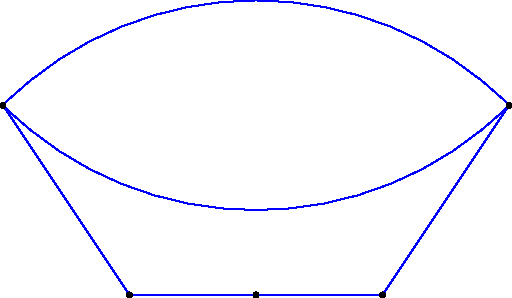size(256);

draw((0.0, 1.5){NE} .. (4.0, 1.5){SE}, blue);
draw((0.0, 1.5){SE} .. (4.0, 1.5){NE}, blue);
draw((0.0, 1.5) -- (1.0, 0.0) -- (2.0, 0.0) -- (3.0, 0.0) -- (4.0, 1.5), blue);

dot((0.0, 1.5));
dot((4.0, 1.5));

dot((1.0, 0.0));
dot((2.0, 0.0));
dot((3.0, 0.0));
